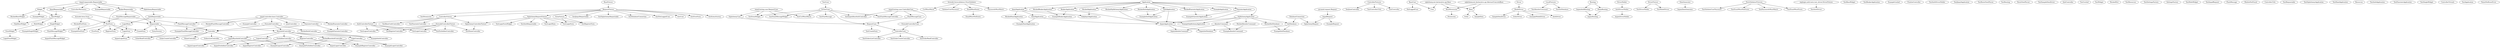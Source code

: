 digraph {
  "implugin.auth.controllers.BaseAuthController" -> "implugin.auth.controllers.ForbiddenController";
  "impaf.testing.old.RequestFixture" -> "implugin.auth.tests.test_models.TestPermission";
  "implugin.formskit.testing.FormskitControllerCase" -> "impex.application.testing.ControllerCase";
  "impex.application.testing.RequestCase" -> "impex.application.testing.ControllerCase";
  "impex.application.requestable.Requestable" -> "impex.application.controller.Controller";
  "implugin.fanstatic.controller.FanstaticController" -> "impex.application.controller.Controller";
  "implugin.formskit.controller.FormskitController" -> "impex.application.controller.Controller";
  "implugin.flashmsg.controller.FlashMessageController" -> "impex.application.controller.Controller";
  "impaf.testing.old.RequestFixture" -> "impaf.testing.old.ControllerFixture";
  "impex.application.testing.ControllerCase" -> "impex.orders.tests.test_controllers.TestOrdersListController";
  "formskit.formvalidators.FormValidator" -> "implugin.formskit.models.CsrfMustMatch";
  "implugin.sqlalchemy.application.SqlAlchemyApplication" -> "implugin.sqlalchemy.tests.test_application.ExampleSqlAlchemyApplication";
  "implugin.sqlalchemy.tests.test_application.MockedSqlAlchemyApplication" -> "implugin.sqlalchemy.tests.test_application.ExampleSqlAlchemyApplication";
  "impaf.testing.case.RequestCase" -> "implugin.formskit.tests.test_models.TestCsrfMustMatch";
  "impaf.testing.case.PyTestCase" -> "implugin.formskit.tests.test_models.TestCsrfMustMatch";
  "implugin.beaker.BeakerApplication" -> "implugin.test_beaker.ExampleBeakerApplication";
  "implugin.test_beaker.MockedBeakerApplication" -> "implugin.test_beaker.ExampleBeakerApplication";
  "impaf.widget.Widget" -> "impaf.tests.test_widget.ExampleWidget";
  "impaf.controller.tests.test_controller.ControllerFixtures" -> "impaf.controller.tests.test_json.TestJsonController";
  "implugin.formskit.models.PostForm" -> "implugin.auth.forms.RegisterForm";
  "implugin.auth.forms.LoginMixin" -> "implugin.auth.forms.RegisterForm";
  "implugin.auth.models.BaseUser" -> "implugin.auth.models.NotLoggedUser";
  "impaf.controller.base.Controller" -> "impaf.controller.json.JsonController";
  "implugin.jinja2.application.Jinja2Application" -> "implugin.jinja2.tests.test_application.FakeJinja2Application";
  "implugin.jinja2.tests.test_application.MockedApplication" -> "implugin.jinja2.tests.test_application.FakeJinja2Application";
  "implugin.sqlalchemy.testing.SqlalchemyRequestFixture" -> "implugin.auth.tests.test_widgets.TestLoginFormWidget";
  "implugin.auth.forms.LoginForm" -> "impex.auth.forms.ImpexLoginForm";
  "impex.application.requestable.Requestable" -> "impex.auth.forms.ImpexLoginForm";
  "implugin.sqlalchemy.testing.SqlalchemyRequestFixture" -> "implugin.auth.tests.test_requestable.TestAuthRequestable";
  "impaf.controller.base.Controller" -> "implugin.flashmsg.tests.test_controllers.MockedFlashMessageController";
  "impaf.testing.case.RequestCase" -> "implugin.formskit.tests.test_widget.TestFormWidget";
  "impaf.testing.case.PyTestCase" -> "implugin.formskit.tests.test_widget.TestFormWidget";
  "impaf.requestable.Requestable" -> "implugin.jinja2.requestable.Jinja2Requestable";
  "impaf.widget.Widget" -> "implugin.jinja2.widget.BaseWidget";
  "implugin.jinja2.requestable.Jinja2Requestable" -> "implugin.jinja2.widget.BaseWidget";
  "impaf.testing.old.RequestFixture" -> "implugin.sqlalchemy.testing.SqlalchemyRequestFixture";
  "pyramid.request.Request" -> "impaf.requestable.ImpafRequest";
  "impaf.widget.Widget" -> "implugin.jinja2.tests.test_widget.MockedBaseWidget";
  "implugin.alembic.commands.AlembicCommand" -> "implugin.alembic.test_commands.ExampleAlembicCommand";
  "implugin.alembic.test_commands.MockedAlembicCommand" -> "implugin.alembic.test_commands.ExampleAlembicCommand";
  "implugin.fanstatic.controller.FanstaticController" -> "implugin.fanstatic.tests.test_controller.ExampleFanstaticController";
  "implugin.fanstatic.tests.test_controller.MockedFanstaticController" -> "implugin.fanstatic.tests.test_controller.ExampleFanstaticController";
  "impaf.application.Application" -> "implugin.jinja2.tests.test_application.MockedApplication";
  "implugin.flashmsg.controller.FlashMessageController" -> "implugin.flashmsg.tests.test_controllers.ExampleFlashMessageController";
  "implugin.flashmsg.tests.test_controllers.MockedFlashMessageController" -> "implugin.flashmsg.tests.test_controllers.ExampleFlashMessageController";
  "implugin.sqlalchemy.testing.SqlalchemyRequestFixture" -> "implugin.auth.tests.test_forms.TestLoginMixin";
  "implugin.sqlalchemy.application.SqlAlchemyApplication" -> "implugin.alembic.test_commands.MockedInitDatabase";
  "impaf.application.Application" -> "implugin.sqlalchemy.tests.test_application.MockedSqlAlchemyApplication";
  "implugin.sqlalchemy.testing.SqlalchemyControllerFixture" -> "impex.home.tests.test_controllers.TestHomeController";
  "implugin.formskit.testing.FormskitControllerFixture" -> "impex.home.tests.test_controllers.TestHomeController";
  "impaf.requestable.Requestable" -> "impaf.widget.Widget";
  "impaf.testing.old.ControllerFixture" -> "implugin.auth.tests.test_controllers.TestBaseUathController";
  "impaf.controller.base.Controller" -> "implugin.fanstatic.tests.test_controller.MockedFanstaticController";
  "impaf.testing.case.RequestCase" -> "implugin.sqlalchemy.testing.SqlalchemyCase";
  "impaf.controller.base.Controller" -> "impaf.controller.tests.test_controller.ExampleController";
  "implugin.sqlalchemy.driver.ModelDriver" -> "impex.home.driver.SampleDataDriver";
  "impex.application.controller.Controller" -> "impex.home.controller.HomeController";
  "impex.application.init.ImpexApplication" -> "impex.application.alembic.ImpexAlembicCommand";
  "implugin.alembic.commands.AlembicCommand" -> "impex.application.alembic.ImpexAlembicCommand";
  "implugin.auth.controllers.ForbiddenController" -> "impex.auth.controllers.ImpexForbiddenController";
  "impex.auth.controllers.ImpexBaseAuthController" -> "impex.auth.controllers.ImpexForbiddenController";
  "impaf.application.Application" -> "implugin.test_beaker.MockedBeakerApplication";
  "implugin.auth.controllers.RegisterController" -> "implugin.auth.tests.test_register_controller.ExampleRegisterController";
  "implugin.auth.tests.test_login_controller.MockedBaseAuthController" -> "implugin.auth.tests.test_register_controller.ExampleRegisterController";
  "impaf.testing.case.ControllerCase" -> "impex.auth.tests.test_controllers.TestImpexBaseAuthController";
  "impaf.testing.case.PyTestCase" -> "impex.auth.tests.test_controllers.TestImpexBaseAuthController";
  "implugin.auth.controllers.BaseAuthController" -> "implugin.auth.tests.test_controllers.ExampleAuthController";
  "implugin.auth.tests.test_controllers.MockedAuthController" -> "implugin.auth.tests.test_controllers.ExampleAuthController";
  "sqlalchemy.ext.declarative.api.AbstractConcreteBase" -> "implugin.auth.models.BasePermission";
  "sqlalchemy.ext.declarative.api.Base" -> "implugin.auth.models.BasePermission";
  "implugin.auth.testing.AuthControllerFixture" -> "implugin.auth.tests.test_logout_controller.TestLogoutController";
  "implugin.formskit.testing.FormskitControllerFixture" -> "implugin.auth.tests.test_logout_controller.TestLogoutController";
  "impex.application.requestable.Requestable" -> "impex.application.entryfactory.EntryFactory";
  "impaf.testing.old.RequestFixture" -> "implugin.jinja2.tests.test_requestable.TestJinja2Requestable";
  "implugin.alembic.commands.InitDatabase" -> "implugin.alembic.test_commands.ExampleInitDatabase";
  "implugin.alembic.test_commands.MockedInitDatabase" -> "implugin.alembic.test_commands.ExampleInitDatabase";
  "impaf.testing.old.RequestFixture" -> "implugin.formskit.testing.FormFixture";
  "implugin.auth.application.AuthApplication" -> "implugin.auth.tests.test_application.ExampleAuthApplication";
  "implugin.auth.tests.test_application.MockedAuthApplication" -> "implugin.auth.tests.test_application.ExampleAuthApplication";
  "implugin.auth.controllers.BaseAuthController" -> "implugin.auth.controllers.RegisterController";
  "impex.application.models.Base" -> "impex.home.models.SampleData";
  "impaf.application.Application" -> "implugin.fanstatic.application.FanstaticApplication";
  "impaf.testing.old.BaseFixture" -> "impaf.testing.old.RequestFixture";
  "impaf.testing.case.PyTestCase" -> "implugin.flashmsg.tests.test_models.TestFlasMessage";
  "implugin.auth.models.BasePermission" -> "implugin.auth.models.Permission";
  "implugin.jinja2.widget.MultiWidget" -> "implugin.formskit.widget.FormWidget";
  "implugin.sqlalchemy.driver.ModelDriver" -> "impex.orders.driver.OrderDriver";
  "impaf.application.Application" -> "implugin.beaker.BeakerApplication";
  "implugin.flashmsg.widget.FlashMessageWidget" -> "impex.application.plugins.flashmessage.ImpexFlashMessageWidget";
  "impex.application.testing.ControllerCase" -> "impex.orders.tests.test_controllers.TestOrderCreateController";
  "impaf.testing.old.RequestFixture" -> "implugin.sqlalchemy.tests.test_requestable.TestSqlalchemyRequestable";
  "implugin.haml.HamlApplication" -> "implugin.test_haml.ExampleHamlApplication";
  "implugin.test_haml.MockedHamlApplication" -> "implugin.test_haml.ExampleHamlApplication";
  "impex.application.init.ImpexApplication" -> "impex.application.alembic.ImpexInitDatabase";
  "implugin.alembic.commands.InitDatabase" -> "impex.application.alembic.ImpexInitDatabase";
  "formskit.formvalidators.FormValidator" -> "implugin.auth.forms.ValidateUserPassword";
  "implugin.sqlalchemy.application.SqlAlchemyApplication" -> "implugin.alembic.commands.AlembicCommand";
  "implugin.alembic.test_commands.LocalFixtures" -> "implugin.alembic.test_commands.TestAlembicCommand";
  "impaf.application.Application" -> "implugin.fanstatic.tests.test_application.MockedFanstaticApplication";
  "impaf.routing.Routing" -> "impex.auth.routing.ImpexAuthRouting";
  "implugin.auth.testing.AuthControllerFixture" -> "implugin.auth.tests.test_register_controller.TestRegisterController";
  "implugin.formskit.testing.FormskitControllerFixture" -> "implugin.auth.tests.test_register_controller.TestRegisterController";
  "impaf.testing.old.RequestFixture" -> "implugin.sqlalchemy.tests.test_requestable.TestDatabaseConnection";
  "impaf.requestable.Requestable" -> "impaf.controller.mechanics.ControllerMechanics";
  "implugin.formskit.testing.FormFixture" -> "implugin.auth.tests.test_forms.TestLoginForm";
  "implugin.sqlalchemy.testing.SqlalchemyRequestFixture" -> "implugin.auth.tests.test_forms.TestLoginForm";
  "implugin.auth.driver.AuthDriverHolder" -> "impex.application.driver.ImpexDriverHolder";
  "impaf.routing.Routing" -> "impex.home.routing.HomeRouting";
  "sqlalchemy.ext.declarative.api.AbstractConcreteBase" -> "impex.application.models.Base";
  "sqlalchemy.ext.declarative.api.Base" -> "impex.application.models.Base";
  "implugin.auth.models.BaseUser" -> "implugin.auth.models.User";
  "sqlalchemy.ext.declarative.api.Base" -> "implugin.auth.models.User";
  "implugin.sqlalchemy.driver.Driver" -> "implugin.sqlalchemy.driver.ModelDriver";
  "implugin.sqlalchemy.testing.DriverFixture" -> "implugin.sqlalchemy.tests.test_driver.TestDriverHolder";
  "impex.application.testing.ControllerCase" -> "impex.orders.tests.test_controllers.TestOrderReadController";
  "implugin.sqlalchemy.generator.DataGenerator" -> "impex.application.generator.ImpexDataGenerator";
  "impex.application.testing.RequestCase" -> "impex.orders.tests.test_forms.TestCreateForm";
  "impaf.testing.case.ControllerCase" -> "implugin.formskit.testing.FormskitControllerCase";
  "implugin.haml.HamlApplication" -> "impex.application.init.ImpexApplication";
  "implugin.beaker.BeakerApplication" -> "impex.application.init.ImpexApplication";
  "implugin.sqlalchemy.application.SqlAlchemyApplication" -> "impex.application.init.ImpexApplication";
  "implugin.fanstatic.application.FanstaticApplication" -> "impex.application.init.ImpexApplication";
  "implugin.auth.application.AuthApplication" -> "impex.application.init.ImpexApplication";
  "impaf.requestable.Requestable" -> "impaf.tests.test_requestable.ExampleRequestable";
  "implugin.jinja2.widget.SingleWidget" -> "implugin.flashmsg.widget.FlashMessageWidget";
  "implugin.flashmsg.requestable.FlashMessageRequestable" -> "implugin.flashmsg.widget.FlashMessageWidget";
  "impaf.controller.tests.test_controller.ControllerFixtures" -> "impaf.controller.tests.test_controller.TestControllerUtils";
  "implugin.auth.requestable.AuthRequestable" -> "implugin.auth.forms.LoginMixin";
  "implugin.auth.testing.AuthControllerFixture" -> "implugin.auth.tests.test_login_controller.TestLoginController";
  "implugin.formskit.testing.FormskitControllerFixture" -> "implugin.auth.tests.test_login_controller.TestLoginController";
  "implugin.formskit.controller.FormskitController" -> "implugin.auth.controllers.BaseAuthController";
  "implugin.auth.requestable.AuthRequestable" -> "implugin.auth.controllers.BaseAuthController";
  "impaf.controller.base.Controller" -> "implugin.formskit.controller.FormskitController";
  "impaf.application.Application" -> "implugin.jinja2.application.Jinja2Application";
  "implugin.formskit.controller.FormskitController" -> "implugin.auth.tests.test_controllers.MockedAuthController";
  "implugin.formskit.widget.FormWidget" -> "implugin.auth.widgets.LoginFormWidget";
  "implugin.jinja2.application.Jinja2Application" -> "implugin.haml.HamlApplication";
  "impex.application.controller.Controller" -> "impex.orders.controllers.OrdersListController";
  "impaf.testing.case.ControllerCase" -> "implugin.formskit.tests.test_controller.TestFlashMessageController";
  "impaf.testing.case.PyTestCase" -> "implugin.formskit.tests.test_controller.TestFlashMessageController";
  "impex.application.controller.Controller" -> "impex.orders.controllers.OrderReadController";
  "implugin.alembic.test_commands.LocalFixtures" -> "implugin.alembic.test_commands.TestInitDatabase";
  "impaf.controller.tests.test_controller.ControllerFixtures" -> "impaf.controller.tests.test_controller.TestController";
  "impaf.testing.case.TestCase" -> "impaf.testing.case.PyTestCase";
  "implugin.auth.controllers.BaseAuthController" -> "implugin.auth.tests.test_login_controller.MockedBaseAuthController";
  "implugin.jinja2.application.Jinja2Application" -> "implugin.test_haml.MockedHamlApplication";
  "implugin.sqlalchemy.testing.SqlalchemyRequestFixture" -> "implugin.sqlalchemy.testing.SqlalchemyControllerFixture";
  "impaf.testing.old.ControllerFixture" -> "implugin.sqlalchemy.testing.SqlalchemyControllerFixture";
  "impaf.testing.old.RequestFixture" -> "implugin.auth.tests.test_models.TestNotLoggedUser";
  "implugin.sqlalchemy.application.SqlAlchemyApplication" -> "implugin.alembic.commands.InitDatabase";
  "implugin.sqlalchemy.requestable.DatabaseConnection" -> "implugin.alembic.commands.InitDatabase";
  "impex.application.controller.Controller" -> "impex.orders.controllers.OrderCreateController";
  "impaf.testing.old.ControllerFixture" -> "implugin.formskit.testing.FormskitControllerFixture";
  "implugin.auth.tests.test_forms.FormValidatorFixtures" -> "implugin.auth.tests.test_forms.TestValidateUserPassword";
  "impaf.controller.base.Controller" -> "implugin.fanstatic.controller.FanstaticController";
  "implugin.jinja2.widget.BaseWidget" -> "implugin.jinja2.widget.SingleWidget";
  "implugin.fanstatic.application.FanstaticApplication" -> "implugin.fanstatic.tests.test_application.ExampleFanstaticApplication";
  "implugin.fanstatic.tests.test_application.MockedFanstaticApplication" -> "implugin.fanstatic.tests.test_application.ExampleFanstaticApplication";
  "implugin.auth.controllers.ForbiddenController" -> "implugin.auth.tests.test_forbidden_controller.ExampleForbiddenController";
  "implugin.auth.tests.test_login_controller.MockedBaseAuthController" -> "implugin.auth.tests.test_forbidden_controller.ExampleForbiddenController";
  "impaf.application.Application" -> "implugin.sqlalchemy.application.SqlAlchemyApplication";
  "implugin.auth.controllers.BaseAuthController" -> "impex.auth.controllers.ImpexBaseAuthController";
  "impex.application.controller.Controller" -> "impex.auth.controllers.ImpexBaseAuthController";
  "impex.auth.routing.ImpexAuthRouting" -> "impex.application.routing.ImpexRouting";
  "impex.home.routing.HomeRouting" -> "impex.application.routing.ImpexRouting";
  "implugin.jinja2.widget.BaseWidget" -> "implugin.jinja2.widget.MultiWidget";
  "implugin.auth.testing.AuthControllerFixture" -> "implugin.auth.tests.test_forbidden_controller.TestForbiddenController";
  "implugin.formskit.testing.FormskitControllerFixture" -> "implugin.auth.tests.test_forbidden_controller.TestForbiddenController";
  "formskit.form.Form" -> "implugin.formskit.tests.test_models.MockedPostForm";
  "implugin.auth.tests.test_forms.FormValidatorFixtures" -> "implugin.auth.tests.test_forms.TestEmailMustNotExists";
  "implugin.formskit.models.PostForm" -> "implugin.auth.forms.LoginForm";
  "implugin.auth.forms.LoginMixin" -> "implugin.auth.forms.LoginForm";
  "impaf.application.Application" -> "impaf.tests.test_application.ExampleApplication";
  "implugin.auth.controllers.LoginController" -> "impex.auth.controllers.ImpexLoginController";
  "impex.auth.controllers.ImpexBaseAuthController" -> "impex.auth.controllers.ImpexLoginController";
  "implugin.jinja2.widget.BaseWidget" -> "implugin.jinja2.tests.test_widget.FakeBaseWidget";
  "implugin.jinja2.tests.test_widget.MockedBaseWidget" -> "implugin.jinja2.tests.test_widget.FakeBaseWidget";
  "implugin.sqlalchemy.application.SqlAlchemyApplication" -> "implugin.alembic.test_commands.MockedAlembicCommand";
  "impaf.application.Application" -> "implugin.auth.application.AuthApplication";
  "implugin.sqlalchemy.driver.DriverHolder" -> "implugin.auth.driver.AuthDriverHolder";
  "impaf.requestable.Requestable" -> "implugin.beaker.BeakerRequestable";
  "implugin.beaker.BeakerRequestable" -> "impex.application.requestable.Requestable";
  "implugin.jinja2.requestable.Jinja2Requestable" -> "impex.application.requestable.Requestable";
  "implugin.auth.requestable.AuthRequestable" -> "impex.application.requestable.Requestable";
  "implugin.auth.tests.test_forms.FormValidatorFixtures" -> "implugin.auth.tests.test_forms.TestPasswordsMustMatch";
  "impaf.controller.base.Controller" -> "implugin.flashmsg.controller.FlashMessageController";
  "implugin.flashmsg.requestable.FlashMessageRequestable" -> "implugin.flashmsg.controller.FlashMessageController";
  "implugin.formskit.models.PostForm" -> "impex.orders.forms.CreateForm";
  "impex.application.requestable.Requestable" -> "impex.orders.forms.CreateForm";
  "impaf.testing.old.RequestFixture" -> "implugin.auth.tests.test_models.TestUser";
  "implugin.formskit.models.PostForm" -> "impex.home.forms.FirstForm";
  "formskit.formvalidators.FormValidator" -> "implugin.auth.forms.EmailMustExists";
  "implugin.auth.forms.EmailMustExists" -> "implugin.auth.forms.EmailMustNotExists";
  "implugin.sqlalchemy.testing.DriverFixture" -> "implugin.sqlalchemy.tests.test_driver.TestModelDriver";
  "implugin.sqlalchemy.driver.ModelDriver" -> "implugin.sqlalchemy.tests.test_driver.ExampleModelDriver";
  "implugin.formskit.testing.FormFixture" -> "implugin.auth.tests.test_forms.TestRegisterForm";
  "implugin.sqlalchemy.testing.SqlalchemyRequestFixture" -> "implugin.auth.tests.test_forms.TestRegisterForm";
  "impaf.testing.old.ControllerFixture" -> "implugin.fanstatic.tests.test_controller.TestFanstaticController";
  "implugin.formskit.models.PostForm" -> "implugin.formskit.tests.test_models.ExamplePostForm";
  "implugin.formskit.tests.test_models.MockedPostForm" -> "implugin.formskit.tests.test_models.ExamplePostForm";
  "impaf.testing.case.ControllerCase" -> "implugin.flashmsg.testing.FlashMessageCase";
  "impaf.requestable.Requestable" -> "implugin.sqlalchemy.requestable.SqlalchemyRequestable";
  "impaf.testing.case.RequestCase" -> "implugin.flashmsg.tests.test_widget.TestFlashMessageWidget";
  "impaf.testing.case.PyTestCase" -> "implugin.flashmsg.tests.test_widget.TestFlashMessageWidget";
  "implugin.sqlalchemy.requestable.SqlalchemyRequestable" -> "implugin.auth.requestable.AuthRequestable";
  "formskit.form.Form" -> "implugin.formskit.models.PostForm";
  "implugin.beaker.BeakerRequestable" -> "implugin.formskit.models.PostForm";
  "impaf.requestable.ImpafRequest" -> "impaf.tests.test_requestable.ExampleRequest";
  "implugin.auth.tests.test_driver.DriverFixture" -> "implugin.auth.tests.test_driver.TestAuthDriver";
  "implugin.auth.controllers.LogoutController" -> "implugin.auth.tests.test_logout_controller.ExampleLogoutController";
  "implugin.auth.tests.test_login_controller.MockedBaseAuthController" -> "implugin.auth.tests.test_logout_controller.ExampleLogoutController";
  "implugin.beaker.BeakerRequestable" -> "implugin.flashmsg.requestable.FlashMessageRequestable";
  "implugin.sqlalchemy.driver.ModelDriver" -> "implugin.auth.driver.AuthDriver";
  "implugin.auth.tests.test_forms.FormValidatorFixtures" -> "implugin.auth.tests.test_forms.TestEmailMustExists";
  "implugin.auth.controllers.RegisterController" -> "impex.auth.controllers.ImpexRegisterController";
  "impex.auth.controllers.ImpexBaseAuthController" -> "impex.auth.controllers.ImpexRegisterController";
  "implugin.auth.controllers.LoginController" -> "implugin.auth.tests.test_login_controller.ExampleLoginController";
  "implugin.auth.tests.test_login_controller.MockedBaseAuthController" -> "implugin.auth.tests.test_login_controller.ExampleLoginController";
  "impaf.testing.old.ControllerFixture" -> "implugin.auth.testing.AuthControllerFixture";
  "impaf.testing.old.RequestFixture" -> "impex.home.tests.test_forms.TestFirstForm";
  "implugin.auth.controllers.BaseAuthController" -> "implugin.auth.controllers.LogoutController";
  "formskit.formvalidators.FormValidator" -> "implugin.auth.forms.PasswordsMustMatch";
  "implugin.sqlalchemy.testing.SqlalchemyCase" -> "impex.application.testing.RequestCase";
  "impaf.testing.case.PyTestCase" -> "impex.application.testing.RequestCase";
  "implugin.flashmsg.testing.FlashMessageCase" -> "impex.application.testing.RequestCase";
  "implugin.auth.controllers.LogoutController" -> "impex.auth.controllers.ImpexLogoutController";
  "impex.auth.controllers.ImpexBaseAuthController" -> "impex.auth.controllers.ImpexLogoutController";
  "impaf.testing.old.RequestFixture" -> "implugin.auth.tests.test_entry.TestEntryFactory";
  "impex.application.models.Base" -> "impex.orders.models.Order";
  "impaf.requestable.ImpafRequest" -> "implugin.sqlalchemy.requestable.SqlalchemyRequest";
  "implugin.sqlalchemy.requestable.DatabaseConnection" -> "implugin.sqlalchemy.requestable.SqlalchemyRequest";
  "implugin.jinja2.widget.SingleWidget" -> "implugin.jinja2.tests.test_widget.ExampleSingleWidget";
  "impaf.application.Application" -> "implugin.auth.tests.test_application.MockedAuthApplication";
  "implugin.auth.controllers.BaseAuthController" -> "implugin.auth.controllers.LoginController";
 "implugin.auth.controllers.ForbiddenController" [label="ForbiddenController"];
 "implugin.alembic.test_commands.LocalFixtures" [label="LocalFixtures"];
 "implugin.auth.tests.test_models.TestPermission" [label="TestPermission"];
 "impex.application.testing.ControllerCase" [label="ControllerCase"];
 "impex.application.controller.Controller" [label="Controller"];
 "implugin.jinja2.tests.test_widget.TestBaseWidget" [label="TestBaseWidget"];
 "impaf.testing.old.ControllerFixture" [label="ControllerFixture"];
 "impex.orders.tests.test_controllers.TestOrdersListController" [label="TestOrdersListController"];
 "implugin.formskit.models.CsrfMustMatch" [label="CsrfMustMatch"];
 "implugin.sqlalchemy.tests.test_application.ExampleSqlAlchemyApplication" [label="ExampleSqlAlchemyApplication"];
 "implugin.formskit.tests.test_models.TestCsrfMustMatch" [label="TestCsrfMustMatch"];
 "implugin.test_beaker.ExampleBeakerApplication" [label="ExampleBeakerApplication"];
 "impaf.tests.test_widget.ExampleWidget" [label="ExampleWidget"];
 "impaf.controller.tests.test_json.TestJsonController" [label="TestJsonController"];
 "implugin.auth.forms.RegisterForm" [label="RegisterForm"];
 "implugin.auth.models.NotLoggedUser" [label="NotLoggedUser"];
 "impaf.controller.json.JsonController" [label="JsonController"];
 "implugin.test_beaker.TestBeakerApplication" [label="TestBeakerApplication"];
 "implugin.jinja2.tests.test_application.FakeJinja2Application" [label="FakeJinja2Application"];
 "implugin.auth.tests.test_widgets.TestLoginFormWidget" [label="TestLoginFormWidget"];
 "impex.auth.forms.ImpexLoginForm" [label="ImpexLoginForm"];
 "implugin.auth.tests.test_requestable.TestAuthRequestable" [label="TestAuthRequestable"];
 "impaf.tests.test_utils.ExampleCached" [label="ExampleCached"];
 "implugin.flashmsg.tests.test_controllers.MockedFlashMessageController" [label="MockedFlashMessageController"];
 "implugin.formskit.tests.test_widget.TestFormWidget" [label="TestFormWidget"];
 "implugin.jinja2.requestable.Jinja2Requestable" [label="Jinja2Requestable"];
 "impaf.controller.exceptions.FinalizeController" [label="FinalizeController"];
 "implugin.jinja2.widget.BaseWidget" [label="BaseWidget"];
 "implugin.auth.tests.test_driver.TestAuthDriverHolder" [label="TestAuthDriverHolder"];
 "implugin.sqlalchemy.testing.SqlalchemyRequestFixture" [label="SqlalchemyRequestFixture"];
 "implugin.jinja2.tests.test_application.TestJinja2Application" [label="TestJinja2Application"];
 "impaf.requestable.ImpafRequest" [label="ImpafRequest"];
 "impaf.tests.test_routing.TestRouteYamlParser" [label="TestRouteYamlParser"];
 "impaf.tests.test_routing.TestRouting" [label="TestRouting"];
 "implugin.sqlalchemy.testing.DriverFixture" [label="DriverFixture"];
 "implugin.jinja2.tests.test_widget.MockedBaseWidget" [label="MockedBaseWidget"];
 "implugin.alembic.test_commands.ExampleAlembicCommand" [label="ExampleAlembicCommand"];
 "impaf.routing.Routing" [label="Routing"];
 "implugin.fanstatic.tests.test_controller.ExampleFanstaticController" [label="ExampleFanstaticController"];
 "implugin.jinja2.tests.test_application.MockedApplication" [label="MockedApplication"];
 "implugin.flashmsg.tests.test_controllers.ExampleFlashMessageController" [label="ExampleFlashMessageController"];
 "impaf.routing.RouteYamlParser" [label="RouteYamlParser"];
 "implugin.auth.tests.test_forms.TestLoginMixin" [label="TestLoginMixin"];
 "implugin.alembic.test_commands.MockedInitDatabase" [label="MockedInitDatabase"];
 "implugin.sqlalchemy.tests.test_application.MockedSqlAlchemyApplication" [label="MockedSqlAlchemyApplication"];
 "impaf.controller.tests.test_controller.ControllerFixtures" [label="ControllerFixtures"];
 "impex.home.tests.test_controllers.TestHomeController" [label="TestHomeController"];
 "impaf.widget.Widget" [label="Widget"];
 "implugin.auth.tests.test_controllers.TestBaseUathController" [label="TestBaseUathController"];
 "implugin.fanstatic.tests.test_controller.MockedFanstaticController" [label="MockedFanstaticController"];
 "impex.home.tests.test_driver.TestSampleDataDriver" [label="TestSampleDataDriver"];
 "implugin.sqlalchemy.testing.SqlalchemyCase" [label="SqlalchemyCase"];
 "impaf.controller.tests.test_controller.ExampleController" [label="ExampleController"];
 "impex.home.driver.SampleDataDriver" [label="SampleDataDriver"];
 "impaf.controller.exceptions.QuitController" [label="QuitController"];
 "impex.home.controller.HomeController" [label="HomeController"];
 "impex.application.alembic.ImpexAlembicCommand" [label="ImpexAlembicCommand"];
 "impex.auth.controllers.ImpexForbiddenController" [label="ImpexForbiddenController"];
 "implugin.test_beaker.MockedBeakerApplication" [label="MockedBeakerApplication"];
 "implugin.auth.tests.test_register_controller.ExampleRegisterController" [label="ExampleRegisterController"];
 "impex.auth.tests.test_controllers.TestImpexBaseAuthController" [label="TestImpexBaseAuthController"];
 "implugin.auth.tests.test_controllers.ExampleAuthController" [label="ExampleAuthController"];
 "implugin.auth.models.BasePermission" [label="BasePermission"];
 "implugin.auth.tests.test_logout_controller.TestLogoutController" [label="TestLogoutController"];
 "impex.application.entryfactory.EntryFactory" [label="EntryFactory"];
 "impaf.tests.test_utils.TestCached" [label="TestCached"];
 "implugin.jinja2.tests.test_requestable.TestJinja2Requestable" [label="TestJinja2Requestable"];
 "implugin.alembic.test_commands.ExampleInitDatabase" [label="ExampleInitDatabase"];
 "implugin.formskit.testing.FormFixture" [label="FormFixture"];
 "implugin.auth.tests.test_application.ExampleAuthApplication" [label="ExampleAuthApplication"];
 "implugin.auth.controllers.RegisterController" [label="RegisterController"];
 "impex.home.models.SampleData" [label="SampleData"];
 "implugin.fanstatic.application.FanstaticApplication" [label="FanstaticApplication"];
 "impaf.testing.old.RequestFixture" [label="RequestFixture"];
 "implugin.flashmsg.tests.test_models.TestFlasMessage" [label="TestFlasMessage"];
 "impaf.tests.test_widget.TestWidget" [label="TestWidget"];
 "implugin.auth.models.Permission" [label="Permission"];
 "implugin.formskit.widget.FormWidget" [label="FormWidget"];
 "impaf.testing.dict.MockedDict" [label="MockedDict"];
 "impex.orders.driver.OrderDriver" [label="OrderDriver"];
 "implugin.beaker.BeakerApplication" [label="BeakerApplication"];
 "impex.application.plugins.flashmessage.ImpexFlashMessageWidget" [label="ImpexFlashMessageWidget"];
 "impex.orders.tests.test_controllers.TestOrderCreateController" [label="TestOrderCreateController"];
 "implugin.sqlalchemy.tests.test_requestable.TestSqlalchemyRequestable" [label="TestSqlalchemyRequestable"];
 "implugin.fanstatic.tests.test_resources.TestResources" [label="TestResources"];
 "implugin.test_haml.ExampleHamlApplication" [label="ExampleHamlApplication"];
 "impex.application.alembic.ImpexInitDatabase" [label="ImpexInitDatabase"];
 "implugin.auth.forms.ValidateUserPassword" [label="ValidateUserPassword"];
 "implugin.sqlalchemy.generator.DataGenerator" [label="DataGenerator"];
 "implugin.alembic.commands.AlembicCommand" [label="AlembicCommand"];
 "impaf.application.Application" [label="Application"];
 "implugin.alembic.test_commands.TestAlembicCommand" [label="TestAlembicCommand"];
 "implugin.fanstatic.tests.test_application.MockedFanstaticApplication" [label="MockedFanstaticApplication"];
 "impex.auth.routing.ImpexAuthRouting" [label="ImpexAuthRouting"];
 "implugin.auth.tests.test_register_controller.TestRegisterController" [label="TestRegisterController"];
 "implugin.sqlalchemy.tests.test_requestable.TestDatabaseConnection" [label="TestDatabaseConnection"];
 "impaf.controller.mechanics.ControllerMechanics" [label="ControllerMechanics"];
 "implugin.auth.tests.test_forms.TestLoginForm" [label="TestLoginForm"];
 "implugin.auth.models.BaseUser" [label="BaseUser"];
 "impex.application.driver.ImpexDriverHolder" [label="ImpexDriverHolder"];
 "impex.home.routing.HomeRouting" [label="HomeRouting"];
 "impex.application.models.Base" [label="Base"];
 "implugin.auth.models.User" [label="User"];
 "implugin.sqlalchemy.driver.ModelDriver" [label="ModelDriver"];
 "implugin.sqlalchemy.tests.test_driver.TestDriverHolder" [label="TestDriverHolder"];
 "impaf.tests.test_settings.TestSettingsFactory" [label="TestSettingsFactory"];
 "impex.orders.tests.test_controllers.TestOrderReadController" [label="TestOrderReadController"];
 "impex.application.generator.ImpexDataGenerator" [label="ImpexDataGenerator"];
 "impex.orders.tests.test_forms.TestCreateForm" [label="TestCreateForm"];
 "impaf.settings.SettingsFactory" [label="SettingsFactory"];
 "implugin.formskit.testing.FormskitControllerCase" [label="FormskitControllerCase"];
 "impex.application.init.ImpexApplication" [label="ImpexApplication"];
 "impaf.tests.test_requestable.ExampleRequestable" [label="ExampleRequestable"];
 "implugin.jinja2.tests.test_widget.TestMultiWidget" [label="TestMultiWidget"];
 "implugin.flashmsg.widget.FlashMessageWidget" [label="FlashMessageWidget"];
 "impaf.tests.test_requestable.TestImpafRequest" [label="TestImpafRequest"];
 "impaf.controller.tests.test_controller.TestControllerUtils" [label="TestControllerUtils"];
 "implugin.auth.forms.LoginMixin" [label="LoginMixin"];
 "implugin.auth.tests.test_login_controller.TestLoginController" [label="TestLoginController"];
 "implugin.auth.controllers.BaseAuthController" [label="BaseAuthController"];
 "implugin.formskit.controller.FormskitController" [label="FormskitController"];
 "implugin.jinja2.application.Jinja2Application" [label="Jinja2Application"];
 "implugin.auth.tests.test_controllers.MockedAuthController" [label="MockedAuthController"];
 "implugin.auth.widgets.LoginFormWidget" [label="LoginFormWidget"];
 "implugin.haml.HamlApplication" [label="HamlApplication"];
 "impex.orders.controllers.OrdersListController" [label="OrdersListController"];
 "implugin.formskit.tests.test_controller.TestFlashMessageController" [label="TestFlashMessageController"];
 "implugin.sqlalchemy.driver.Driver" [label="Driver"];
 "impex.orders.controllers.OrderReadController" [label="OrderReadController"];
 "implugin.alembic.test_commands.TestInitDatabase" [label="TestInitDatabase"];
 "impaf.controller.tests.test_controller.TestController" [label="TestController"];
 "impaf.testing.case.PyTestCase" [label="PyTestCase"];
 "implugin.auth.tests.test_login_controller.MockedBaseAuthController" [label="MockedBaseAuthController"];
 "implugin.test_haml.MockedHamlApplication" [label="MockedHamlApplication"];
 "implugin.sqlalchemy.testing.SqlalchemyControllerFixture" [label="SqlalchemyControllerFixture"];
 "implugin.auth.tests.test_models.TestNotLoggedUser" [label="TestNotLoggedUser"];
 "implugin.alembic.commands.InitDatabase" [label="InitDatabase"];
 "impex.orders.controllers.OrderCreateController" [label="OrderCreateController"];
 "implugin.formskit.testing.FormskitControllerFixture" [label="FormskitControllerFixture"];
 "implugin.auth.tests.test_forms.TestValidateUserPassword" [label="TestValidateUserPassword"];
 "implugin.fanstatic.controller.FanstaticController" [label="FanstaticController"];
 "implugin.jinja2.widget.SingleWidget" [label="SingleWidget"];
 "implugin.flashmsg.models.FlashMessage" [label="FlashMessage"];
 "implugin.fanstatic.resources.ModuleNotFound" [label="ModuleNotFound"];
 "implugin.fanstatic.tests.test_application.ExampleFanstaticApplication" [label="ExampleFanstaticApplication"];
 "implugin.auth.tests.test_forbidden_controller.ExampleForbiddenController" [label="ExampleForbiddenController"];
 "impaf.testing.old.BaseFixture" [label="BaseFixture"];
 "implugin.sqlalchemy.application.SqlAlchemyApplication" [label="SqlAlchemyApplication"];
 "impex.auth.controllers.ImpexBaseAuthController" [label="ImpexBaseAuthController"];
 "implugin.sqlalchemy.driver.DriverHolder" [label="DriverHolder"];
 "impex.application.routing.ImpexRouting" [label="ImpexRouting"];
 "implugin.jinja2.widget.MultiWidget" [label="MultiWidget"];
 "implugin.auth.tests.test_forbidden_controller.TestForbiddenController" [label="TestForbiddenController"];
 "implugin.formskit.tests.test_models.MockedPostForm" [label="MockedPostForm"];
 "implugin.auth.tests.test_forms.TestEmailMustNotExists" [label="TestEmailMustNotExists"];
 "implugin.auth.forms.LoginForm" [label="LoginForm"];
 "impaf.tests.test_application.ExampleApplication" [label="ExampleApplication"];
 "impaf.controller.utils.ControllerUtils" [label="ControllerUtils"];
 "impaf.tests.test_requestable.TestRequestable" [label="TestRequestable"];
 "impex.auth.controllers.ImpexLoginController" [label="ImpexLoginController"];
 "implugin.jinja2.tests.test_widget.FakeBaseWidget" [label="FakeBaseWidget"];
 "implugin.alembic.test_commands.MockedAlembicCommand" [label="MockedAlembicCommand"];
 "implugin.auth.application.AuthApplication" [label="AuthApplication"];
 "implugin.auth.driver.AuthDriverHolder" [label="AuthDriverHolder"];
 "implugin.beaker.BeakerRequestable" [label="BeakerRequestable"];
 "implugin.sqlalchemy.tests.test_application.TestSqlalchemyApplication" [label="TestSqlalchemyApplication"];
 "impex.application.requestable.Requestable" [label="Requestable"];
 "implugin.test_haml.TestHamlApplication" [label="TestHamlApplication"];
 "implugin.auth.tests.test_forms.TestPasswordsMustMatch" [label="TestPasswordsMustMatch"];
 "implugin.sqlalchemy.requestable.DatabaseConnection" [label="DatabaseConnection"];
 "implugin.flashmsg.controller.FlashMessageController" [label="FlashMessageController"];
 "impex.orders.forms.CreateForm" [label="CreateForm"];
 "implugin.auth.tests.test_models.TestUser" [label="TestUser"];
 "impex.home.forms.FirstForm" [label="FirstForm"];
 "implugin.auth.forms.EmailMustExists" [label="EmailMustExists"];
 "implugin.fanstatic.resources.Resources" [label="Resources"];
 "implugin.auth.forms.EmailMustNotExists" [label="EmailMustNotExists"];
 "implugin.sqlalchemy.tests.test_driver.TestModelDriver" [label="TestModelDriver"];
 "implugin.sqlalchemy.tests.test_driver.ExampleModelDriver" [label="ExampleModelDriver"];
 "implugin.auth.tests.test_forms.TestRegisterForm" [label="TestRegisterForm"];
 "implugin.fanstatic.tests.test_controller.TestFanstaticController" [label="TestFanstaticController"];
 "implugin.formskit.tests.test_models.ExamplePostForm" [label="ExamplePostForm"];
 "implugin.flashmsg.testing.FlashMessageCase" [label="FlashMessageCase"];
 "implugin.sqlalchemy.requestable.SqlalchemyRequestable" [label="SqlalchemyRequestable"];
 "implugin.flashmsg.tests.test_widget.TestFlashMessageWidget" [label="TestFlashMessageWidget"];
 "impaf.testing.case.TestCase" [label="TestCase"];
 "implugin.auth.requestable.AuthRequestable" [label="AuthRequestable"];
 "implugin.auth.tests.test_application.TestAuthApplication" [label="TestAuthApplication"];
 "implugin.formskit.models.PostForm" [label="PostForm"];
 "impaf.tests.test_requestable.ExampleRequest" [label="ExampleRequest"];
 "implugin.auth.tests.test_forms.FormValidatorFixtures" [label="FormValidatorFixtures"];
 "implugin.auth.tests.test_driver.TestAuthDriver" [label="TestAuthDriver"];
 "implugin.auth.tests.test_logout_controller.ExampleLogoutController" [label="ExampleLogoutController"];
 "implugin.flashmsg.requestable.FlashMessageRequestable" [label="FlashMessageRequestable"];
 "implugin.auth.driver.AuthDriver" [label="AuthDriver"];
 "implugin.auth.tests.test_forms.TestEmailMustExists" [label="TestEmailMustExists"];
 "impex.auth.controllers.ImpexRegisterController" [label="ImpexRegisterController"];
 "implugin.fanstatic.tests.test_application.TestFanstaticApplication" [label="TestFanstaticApplication"];
 "implugin.auth.tests.test_login_controller.ExampleLoginController" [label="ExampleLoginController"];
 "implugin.auth.testing.AuthControllerFixture" [label="AuthControllerFixture"];
 "impex.home.tests.test_forms.TestFirstForm" [label="TestFirstForm"];
 "implugin.auth.controllers.LogoutController" [label="LogoutController"];
 "implugin.jinja2.tests.test_widget.TestSingleWidget" [label="TestSingleWidget"];
 "implugin.auth.forms.PasswordsMustMatch" [label="PasswordsMustMatch"];
 "impex.application.testing.RequestCase" [label="RequestCase"];
 "impex.auth.controllers.ImpexLogoutController" [label="ImpexLogoutController"];
 "impaf.controller.virtual.ControllerVirtuals" [label="ControllerVirtuals"];
 "impaf.tests.test_application.TestApplication" [label="TestApplication"];
 "implugin.auth.tests.test_entry.TestEntryFactory" [label="TestEntryFactory"];
 "impex.orders.models.Order" [label="Order"];
 "implugin.sqlalchemy.requestable.SqlalchemyRequest" [label="SqlalchemyRequest"];
 "implugin.jinja2.tests.test_widget.ExampleSingleWidget" [label="ExampleSingleWidget"];
 "implugin.fanstatic.resources.NameNotKnowError" [label="NameNotKnowError"];
 "implugin.auth.tests.test_application.MockedAuthApplication" [label="MockedAuthApplication"];
 "implugin.auth.controllers.LoginController" [label="LoginController"];
}
